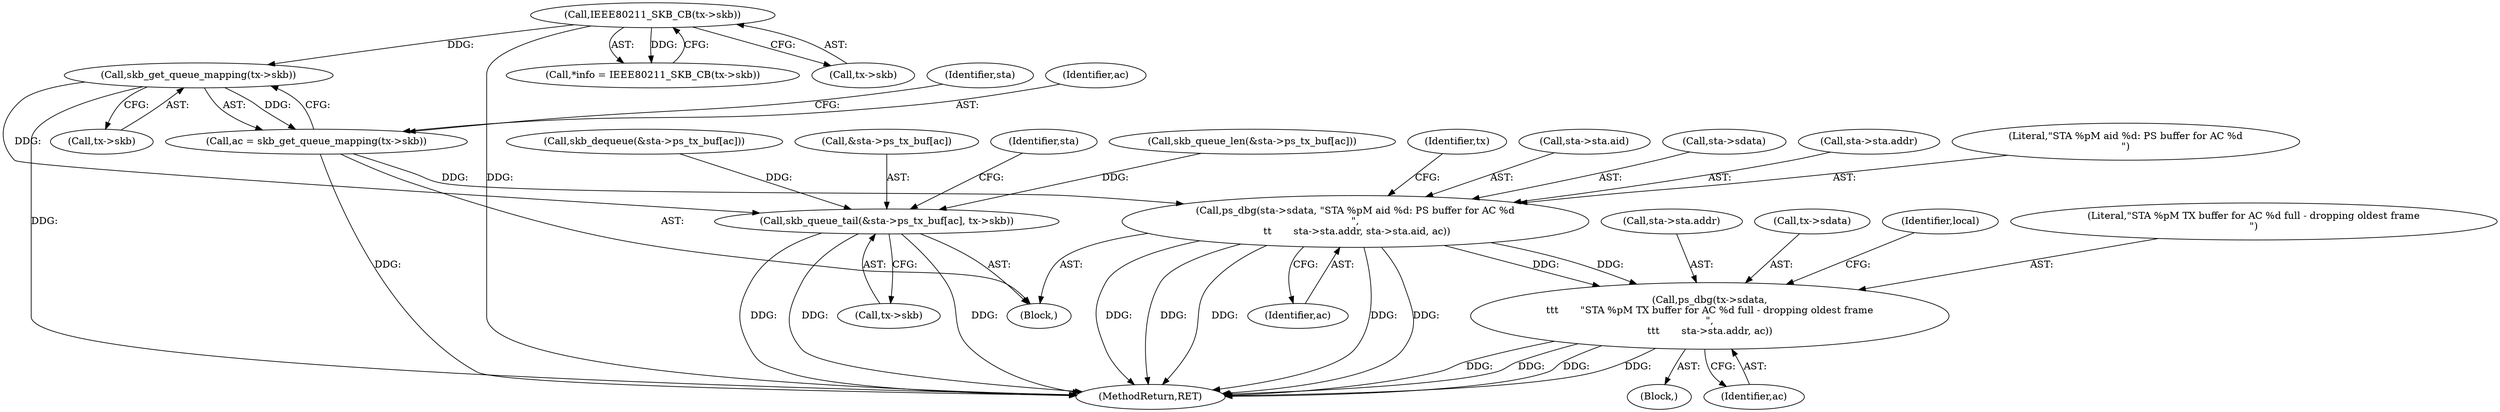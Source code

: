 digraph "0_linux_1d147bfa64293b2723c4fec50922168658e613ba_1@pointer" {
"1000151" [label="(Call,skb_get_queue_mapping(tx->skb))"];
"1000115" [label="(Call,IEEE80211_SKB_CB(tx->skb))"];
"1000149" [label="(Call,ac = skb_get_queue_mapping(tx->skb))"];
"1000155" [label="(Call,ps_dbg(sta->sdata, \"STA %pM aid %d: PS buffer for AC %d\n\",\n \t\t       sta->sta.addr, sta->sta.aid, ac))"];
"1000227" [label="(Call,ps_dbg(tx->sdata,\n\t\t\t       \"STA %pM TX buffer for AC %d full - dropping oldest frame\n\",\n\t\t\t       sta->sta.addr, ac))"];
"1000280" [label="(Call,skb_queue_tail(&sta->ps_tx_buf[ac], tx->skb))"];
"1000175" [label="(Identifier,tx)"];
"1000287" [label="(Call,tx->skb)"];
"1000220" [label="(Call,skb_dequeue(&sta->ps_tx_buf[ac]))"];
"1000281" [label="(Call,&sta->ps_tx_buf[ac])"];
"1000151" [label="(Call,skb_get_queue_mapping(tx->skb))"];
"1000334" [label="(MethodReturn,RET)"];
"1000232" [label="(Call,sta->sta.addr)"];
"1000157" [label="(Identifier,sta)"];
"1000155" [label="(Call,ps_dbg(sta->sdata, \"STA %pM aid %d: PS buffer for AC %d\n\",\n \t\t       sta->sta.addr, sta->sta.aid, ac))"];
"1000165" [label="(Call,sta->sta.aid)"];
"1000113" [label="(Call,*info = IEEE80211_SKB_CB(tx->skb))"];
"1000156" [label="(Call,sta->sdata)"];
"1000216" [label="(Block,)"];
"1000160" [label="(Call,sta->sta.addr)"];
"1000147" [label="(Block,)"];
"1000237" [label="(Identifier,ac)"];
"1000159" [label="(Literal,\"STA %pM aid %d: PS buffer for AC %d\n\")"];
"1000293" [label="(Identifier,sta)"];
"1000228" [label="(Call,tx->sdata)"];
"1000149" [label="(Call,ac = skb_get_queue_mapping(tx->skb))"];
"1000116" [label="(Call,tx->skb)"];
"1000241" [label="(Identifier,local)"];
"1000115" [label="(Call,IEEE80211_SKB_CB(tx->skb))"];
"1000280" [label="(Call,skb_queue_tail(&sta->ps_tx_buf[ac], tx->skb))"];
"1000152" [label="(Call,tx->skb)"];
"1000170" [label="(Identifier,ac)"];
"1000231" [label="(Literal,\"STA %pM TX buffer for AC %d full - dropping oldest frame\n\")"];
"1000150" [label="(Identifier,ac)"];
"1000208" [label="(Call,skb_queue_len(&sta->ps_tx_buf[ac]))"];
"1000227" [label="(Call,ps_dbg(tx->sdata,\n\t\t\t       \"STA %pM TX buffer for AC %d full - dropping oldest frame\n\",\n\t\t\t       sta->sta.addr, ac))"];
"1000151" -> "1000149"  [label="AST: "];
"1000151" -> "1000152"  [label="CFG: "];
"1000152" -> "1000151"  [label="AST: "];
"1000149" -> "1000151"  [label="CFG: "];
"1000151" -> "1000334"  [label="DDG: "];
"1000151" -> "1000149"  [label="DDG: "];
"1000115" -> "1000151"  [label="DDG: "];
"1000151" -> "1000280"  [label="DDG: "];
"1000115" -> "1000113"  [label="AST: "];
"1000115" -> "1000116"  [label="CFG: "];
"1000116" -> "1000115"  [label="AST: "];
"1000113" -> "1000115"  [label="CFG: "];
"1000115" -> "1000334"  [label="DDG: "];
"1000115" -> "1000113"  [label="DDG: "];
"1000149" -> "1000147"  [label="AST: "];
"1000150" -> "1000149"  [label="AST: "];
"1000157" -> "1000149"  [label="CFG: "];
"1000149" -> "1000334"  [label="DDG: "];
"1000149" -> "1000155"  [label="DDG: "];
"1000155" -> "1000147"  [label="AST: "];
"1000155" -> "1000170"  [label="CFG: "];
"1000156" -> "1000155"  [label="AST: "];
"1000159" -> "1000155"  [label="AST: "];
"1000160" -> "1000155"  [label="AST: "];
"1000165" -> "1000155"  [label="AST: "];
"1000170" -> "1000155"  [label="AST: "];
"1000175" -> "1000155"  [label="CFG: "];
"1000155" -> "1000334"  [label="DDG: "];
"1000155" -> "1000334"  [label="DDG: "];
"1000155" -> "1000334"  [label="DDG: "];
"1000155" -> "1000334"  [label="DDG: "];
"1000155" -> "1000334"  [label="DDG: "];
"1000155" -> "1000227"  [label="DDG: "];
"1000155" -> "1000227"  [label="DDG: "];
"1000227" -> "1000216"  [label="AST: "];
"1000227" -> "1000237"  [label="CFG: "];
"1000228" -> "1000227"  [label="AST: "];
"1000231" -> "1000227"  [label="AST: "];
"1000232" -> "1000227"  [label="AST: "];
"1000237" -> "1000227"  [label="AST: "];
"1000241" -> "1000227"  [label="CFG: "];
"1000227" -> "1000334"  [label="DDG: "];
"1000227" -> "1000334"  [label="DDG: "];
"1000227" -> "1000334"  [label="DDG: "];
"1000227" -> "1000334"  [label="DDG: "];
"1000280" -> "1000147"  [label="AST: "];
"1000280" -> "1000287"  [label="CFG: "];
"1000281" -> "1000280"  [label="AST: "];
"1000287" -> "1000280"  [label="AST: "];
"1000293" -> "1000280"  [label="CFG: "];
"1000280" -> "1000334"  [label="DDG: "];
"1000280" -> "1000334"  [label="DDG: "];
"1000280" -> "1000334"  [label="DDG: "];
"1000220" -> "1000280"  [label="DDG: "];
"1000208" -> "1000280"  [label="DDG: "];
}
